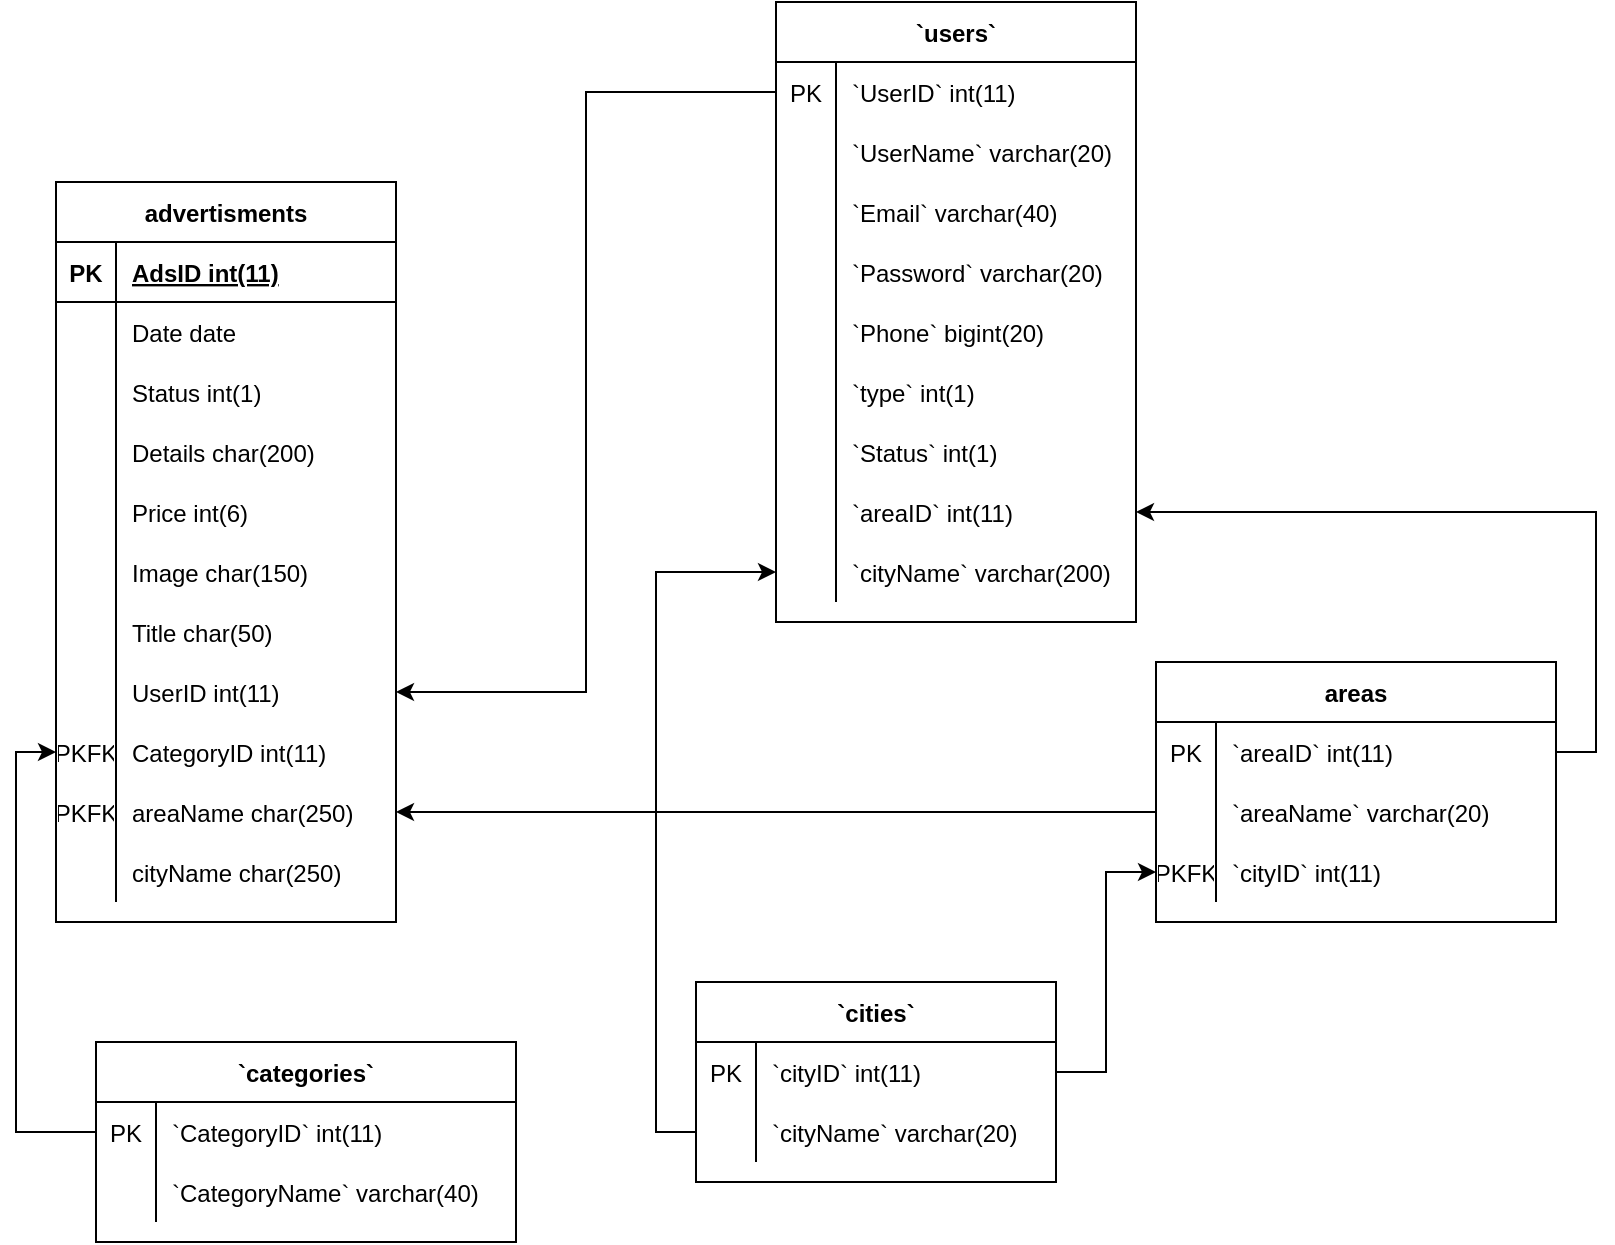 <mxfile version="18.0.6" type="github">
  <diagram id="9PzOSqbZBdwPj_BiaO6k" name="Page-1">
    <mxGraphModel dx="1562" dy="684" grid="1" gridSize="10" guides="1" tooltips="1" connect="1" arrows="1" fold="1" page="1" pageScale="1" pageWidth="850" pageHeight="1100" math="0" shadow="0">
      <root>
        <mxCell id="0" />
        <mxCell id="1" parent="0" />
        <mxCell id="paCfTpF6OUX7KXFUmlUW-27" value="advertisments" style="shape=table;startSize=30;container=1;collapsible=1;childLayout=tableLayout;fixedRows=1;rowLines=0;fontStyle=1;align=center;resizeLast=1;" vertex="1" parent="1">
          <mxGeometry x="30" y="140" width="170" height="370" as="geometry" />
        </mxCell>
        <mxCell id="paCfTpF6OUX7KXFUmlUW-28" value="" style="shape=tableRow;horizontal=0;startSize=0;swimlaneHead=0;swimlaneBody=0;fillColor=none;collapsible=0;dropTarget=0;points=[[0,0.5],[1,0.5]];portConstraint=eastwest;top=0;left=0;right=0;bottom=1;" vertex="1" parent="paCfTpF6OUX7KXFUmlUW-27">
          <mxGeometry y="30" width="170" height="30" as="geometry" />
        </mxCell>
        <mxCell id="paCfTpF6OUX7KXFUmlUW-29" value="PK" style="shape=partialRectangle;overflow=hidden;connectable=0;fillColor=none;top=0;left=0;bottom=0;right=0;fontStyle=1;" vertex="1" parent="paCfTpF6OUX7KXFUmlUW-28">
          <mxGeometry width="30" height="30" as="geometry">
            <mxRectangle width="30" height="30" as="alternateBounds" />
          </mxGeometry>
        </mxCell>
        <mxCell id="paCfTpF6OUX7KXFUmlUW-30" value="AdsID int(11) " style="shape=partialRectangle;overflow=hidden;connectable=0;fillColor=none;align=left;top=0;left=0;bottom=0;right=0;spacingLeft=6;fontStyle=5;" vertex="1" parent="paCfTpF6OUX7KXFUmlUW-28">
          <mxGeometry x="30" width="140" height="30" as="geometry">
            <mxRectangle width="140" height="30" as="alternateBounds" />
          </mxGeometry>
        </mxCell>
        <mxCell id="paCfTpF6OUX7KXFUmlUW-31" value="" style="shape=tableRow;horizontal=0;startSize=0;swimlaneHead=0;swimlaneBody=0;fillColor=none;collapsible=0;dropTarget=0;points=[[0,0.5],[1,0.5]];portConstraint=eastwest;top=0;left=0;right=0;bottom=0;" vertex="1" parent="paCfTpF6OUX7KXFUmlUW-27">
          <mxGeometry y="60" width="170" height="30" as="geometry" />
        </mxCell>
        <mxCell id="paCfTpF6OUX7KXFUmlUW-32" value="" style="shape=partialRectangle;overflow=hidden;connectable=0;fillColor=none;top=0;left=0;bottom=0;right=0;" vertex="1" parent="paCfTpF6OUX7KXFUmlUW-31">
          <mxGeometry width="30" height="30" as="geometry">
            <mxRectangle width="30" height="30" as="alternateBounds" />
          </mxGeometry>
        </mxCell>
        <mxCell id="paCfTpF6OUX7KXFUmlUW-33" value="Date date" style="shape=partialRectangle;overflow=hidden;connectable=0;fillColor=none;align=left;top=0;left=0;bottom=0;right=0;spacingLeft=6;" vertex="1" parent="paCfTpF6OUX7KXFUmlUW-31">
          <mxGeometry x="30" width="140" height="30" as="geometry">
            <mxRectangle width="140" height="30" as="alternateBounds" />
          </mxGeometry>
        </mxCell>
        <mxCell id="paCfTpF6OUX7KXFUmlUW-34" value="" style="shape=tableRow;horizontal=0;startSize=0;swimlaneHead=0;swimlaneBody=0;fillColor=none;collapsible=0;dropTarget=0;points=[[0,0.5],[1,0.5]];portConstraint=eastwest;top=0;left=0;right=0;bottom=0;" vertex="1" parent="paCfTpF6OUX7KXFUmlUW-27">
          <mxGeometry y="90" width="170" height="30" as="geometry" />
        </mxCell>
        <mxCell id="paCfTpF6OUX7KXFUmlUW-35" value="" style="shape=partialRectangle;overflow=hidden;connectable=0;fillColor=none;top=0;left=0;bottom=0;right=0;" vertex="1" parent="paCfTpF6OUX7KXFUmlUW-34">
          <mxGeometry width="30" height="30" as="geometry">
            <mxRectangle width="30" height="30" as="alternateBounds" />
          </mxGeometry>
        </mxCell>
        <mxCell id="paCfTpF6OUX7KXFUmlUW-36" value="Status int(1)" style="shape=partialRectangle;overflow=hidden;connectable=0;fillColor=none;align=left;top=0;left=0;bottom=0;right=0;spacingLeft=6;" vertex="1" parent="paCfTpF6OUX7KXFUmlUW-34">
          <mxGeometry x="30" width="140" height="30" as="geometry">
            <mxRectangle width="140" height="30" as="alternateBounds" />
          </mxGeometry>
        </mxCell>
        <mxCell id="paCfTpF6OUX7KXFUmlUW-37" value="" style="shape=tableRow;horizontal=0;startSize=0;swimlaneHead=0;swimlaneBody=0;fillColor=none;collapsible=0;dropTarget=0;points=[[0,0.5],[1,0.5]];portConstraint=eastwest;top=0;left=0;right=0;bottom=0;" vertex="1" parent="paCfTpF6OUX7KXFUmlUW-27">
          <mxGeometry y="120" width="170" height="30" as="geometry" />
        </mxCell>
        <mxCell id="paCfTpF6OUX7KXFUmlUW-38" value="" style="shape=partialRectangle;overflow=hidden;connectable=0;fillColor=none;top=0;left=0;bottom=0;right=0;" vertex="1" parent="paCfTpF6OUX7KXFUmlUW-37">
          <mxGeometry width="30" height="30" as="geometry">
            <mxRectangle width="30" height="30" as="alternateBounds" />
          </mxGeometry>
        </mxCell>
        <mxCell id="paCfTpF6OUX7KXFUmlUW-39" value="Details char(200)" style="shape=partialRectangle;overflow=hidden;connectable=0;fillColor=none;align=left;top=0;left=0;bottom=0;right=0;spacingLeft=6;" vertex="1" parent="paCfTpF6OUX7KXFUmlUW-37">
          <mxGeometry x="30" width="140" height="30" as="geometry">
            <mxRectangle width="140" height="30" as="alternateBounds" />
          </mxGeometry>
        </mxCell>
        <mxCell id="paCfTpF6OUX7KXFUmlUW-40" value="" style="shape=tableRow;horizontal=0;startSize=0;swimlaneHead=0;swimlaneBody=0;fillColor=none;collapsible=0;dropTarget=0;points=[[0,0.5],[1,0.5]];portConstraint=eastwest;top=0;left=0;right=0;bottom=0;" vertex="1" parent="paCfTpF6OUX7KXFUmlUW-27">
          <mxGeometry y="150" width="170" height="30" as="geometry" />
        </mxCell>
        <mxCell id="paCfTpF6OUX7KXFUmlUW-41" value="" style="shape=partialRectangle;overflow=hidden;connectable=0;fillColor=none;top=0;left=0;bottom=0;right=0;" vertex="1" parent="paCfTpF6OUX7KXFUmlUW-40">
          <mxGeometry width="30" height="30" as="geometry">
            <mxRectangle width="30" height="30" as="alternateBounds" />
          </mxGeometry>
        </mxCell>
        <mxCell id="paCfTpF6OUX7KXFUmlUW-42" value="Price int(6)" style="shape=partialRectangle;overflow=hidden;connectable=0;fillColor=none;align=left;top=0;left=0;bottom=0;right=0;spacingLeft=6;" vertex="1" parent="paCfTpF6OUX7KXFUmlUW-40">
          <mxGeometry x="30" width="140" height="30" as="geometry">
            <mxRectangle width="140" height="30" as="alternateBounds" />
          </mxGeometry>
        </mxCell>
        <mxCell id="paCfTpF6OUX7KXFUmlUW-43" value="" style="shape=tableRow;horizontal=0;startSize=0;swimlaneHead=0;swimlaneBody=0;fillColor=none;collapsible=0;dropTarget=0;points=[[0,0.5],[1,0.5]];portConstraint=eastwest;top=0;left=0;right=0;bottom=0;" vertex="1" parent="paCfTpF6OUX7KXFUmlUW-27">
          <mxGeometry y="180" width="170" height="30" as="geometry" />
        </mxCell>
        <mxCell id="paCfTpF6OUX7KXFUmlUW-44" value="" style="shape=partialRectangle;overflow=hidden;connectable=0;fillColor=none;top=0;left=0;bottom=0;right=0;" vertex="1" parent="paCfTpF6OUX7KXFUmlUW-43">
          <mxGeometry width="30" height="30" as="geometry">
            <mxRectangle width="30" height="30" as="alternateBounds" />
          </mxGeometry>
        </mxCell>
        <mxCell id="paCfTpF6OUX7KXFUmlUW-45" value="Image char(150) " style="shape=partialRectangle;overflow=hidden;connectable=0;fillColor=none;align=left;top=0;left=0;bottom=0;right=0;spacingLeft=6;" vertex="1" parent="paCfTpF6OUX7KXFUmlUW-43">
          <mxGeometry x="30" width="140" height="30" as="geometry">
            <mxRectangle width="140" height="30" as="alternateBounds" />
          </mxGeometry>
        </mxCell>
        <mxCell id="paCfTpF6OUX7KXFUmlUW-46" value="" style="shape=tableRow;horizontal=0;startSize=0;swimlaneHead=0;swimlaneBody=0;fillColor=none;collapsible=0;dropTarget=0;points=[[0,0.5],[1,0.5]];portConstraint=eastwest;top=0;left=0;right=0;bottom=0;" vertex="1" parent="paCfTpF6OUX7KXFUmlUW-27">
          <mxGeometry y="210" width="170" height="30" as="geometry" />
        </mxCell>
        <mxCell id="paCfTpF6OUX7KXFUmlUW-47" value="" style="shape=partialRectangle;overflow=hidden;connectable=0;fillColor=none;top=0;left=0;bottom=0;right=0;" vertex="1" parent="paCfTpF6OUX7KXFUmlUW-46">
          <mxGeometry width="30" height="30" as="geometry">
            <mxRectangle width="30" height="30" as="alternateBounds" />
          </mxGeometry>
        </mxCell>
        <mxCell id="paCfTpF6OUX7KXFUmlUW-48" value="Title char(50) " style="shape=partialRectangle;overflow=hidden;connectable=0;fillColor=none;align=left;top=0;left=0;bottom=0;right=0;spacingLeft=6;" vertex="1" parent="paCfTpF6OUX7KXFUmlUW-46">
          <mxGeometry x="30" width="140" height="30" as="geometry">
            <mxRectangle width="140" height="30" as="alternateBounds" />
          </mxGeometry>
        </mxCell>
        <mxCell id="paCfTpF6OUX7KXFUmlUW-49" value="" style="shape=tableRow;horizontal=0;startSize=0;swimlaneHead=0;swimlaneBody=0;fillColor=none;collapsible=0;dropTarget=0;points=[[0,0.5],[1,0.5]];portConstraint=eastwest;top=0;left=0;right=0;bottom=0;" vertex="1" parent="paCfTpF6OUX7KXFUmlUW-27">
          <mxGeometry y="240" width="170" height="30" as="geometry" />
        </mxCell>
        <mxCell id="paCfTpF6OUX7KXFUmlUW-50" value="" style="shape=partialRectangle;overflow=hidden;connectable=0;fillColor=none;top=0;left=0;bottom=0;right=0;" vertex="1" parent="paCfTpF6OUX7KXFUmlUW-49">
          <mxGeometry width="30" height="30" as="geometry">
            <mxRectangle width="30" height="30" as="alternateBounds" />
          </mxGeometry>
        </mxCell>
        <mxCell id="paCfTpF6OUX7KXFUmlUW-51" value="UserID int(11) " style="shape=partialRectangle;overflow=hidden;connectable=0;fillColor=none;align=left;top=0;left=0;bottom=0;right=0;spacingLeft=6;" vertex="1" parent="paCfTpF6OUX7KXFUmlUW-49">
          <mxGeometry x="30" width="140" height="30" as="geometry">
            <mxRectangle width="140" height="30" as="alternateBounds" />
          </mxGeometry>
        </mxCell>
        <mxCell id="paCfTpF6OUX7KXFUmlUW-52" value="" style="shape=tableRow;horizontal=0;startSize=0;swimlaneHead=0;swimlaneBody=0;fillColor=none;collapsible=0;dropTarget=0;points=[[0,0.5],[1,0.5]];portConstraint=eastwest;top=0;left=0;right=0;bottom=0;" vertex="1" parent="paCfTpF6OUX7KXFUmlUW-27">
          <mxGeometry y="270" width="170" height="30" as="geometry" />
        </mxCell>
        <mxCell id="paCfTpF6OUX7KXFUmlUW-53" value="PKFK" style="shape=partialRectangle;overflow=hidden;connectable=0;fillColor=none;top=0;left=0;bottom=0;right=0;" vertex="1" parent="paCfTpF6OUX7KXFUmlUW-52">
          <mxGeometry width="30" height="30" as="geometry">
            <mxRectangle width="30" height="30" as="alternateBounds" />
          </mxGeometry>
        </mxCell>
        <mxCell id="paCfTpF6OUX7KXFUmlUW-54" value="CategoryID int(11)" style="shape=partialRectangle;overflow=hidden;connectable=0;fillColor=none;align=left;top=0;left=0;bottom=0;right=0;spacingLeft=6;" vertex="1" parent="paCfTpF6OUX7KXFUmlUW-52">
          <mxGeometry x="30" width="140" height="30" as="geometry">
            <mxRectangle width="140" height="30" as="alternateBounds" />
          </mxGeometry>
        </mxCell>
        <mxCell id="paCfTpF6OUX7KXFUmlUW-55" value="" style="shape=tableRow;horizontal=0;startSize=0;swimlaneHead=0;swimlaneBody=0;fillColor=none;collapsible=0;dropTarget=0;points=[[0,0.5],[1,0.5]];portConstraint=eastwest;top=0;left=0;right=0;bottom=0;" vertex="1" parent="paCfTpF6OUX7KXFUmlUW-27">
          <mxGeometry y="300" width="170" height="30" as="geometry" />
        </mxCell>
        <mxCell id="paCfTpF6OUX7KXFUmlUW-56" value="PKFK" style="shape=partialRectangle;overflow=hidden;connectable=0;fillColor=none;top=0;left=0;bottom=0;right=0;" vertex="1" parent="paCfTpF6OUX7KXFUmlUW-55">
          <mxGeometry width="30" height="30" as="geometry">
            <mxRectangle width="30" height="30" as="alternateBounds" />
          </mxGeometry>
        </mxCell>
        <mxCell id="paCfTpF6OUX7KXFUmlUW-57" value="areaName char(250) " style="shape=partialRectangle;overflow=hidden;connectable=0;fillColor=none;align=left;top=0;left=0;bottom=0;right=0;spacingLeft=6;" vertex="1" parent="paCfTpF6OUX7KXFUmlUW-55">
          <mxGeometry x="30" width="140" height="30" as="geometry">
            <mxRectangle width="140" height="30" as="alternateBounds" />
          </mxGeometry>
        </mxCell>
        <mxCell id="paCfTpF6OUX7KXFUmlUW-58" value="" style="shape=tableRow;horizontal=0;startSize=0;swimlaneHead=0;swimlaneBody=0;fillColor=none;collapsible=0;dropTarget=0;points=[[0,0.5],[1,0.5]];portConstraint=eastwest;top=0;left=0;right=0;bottom=0;" vertex="1" parent="paCfTpF6OUX7KXFUmlUW-27">
          <mxGeometry y="330" width="170" height="30" as="geometry" />
        </mxCell>
        <mxCell id="paCfTpF6OUX7KXFUmlUW-59" value="" style="shape=partialRectangle;overflow=hidden;connectable=0;fillColor=none;top=0;left=0;bottom=0;right=0;" vertex="1" parent="paCfTpF6OUX7KXFUmlUW-58">
          <mxGeometry width="30" height="30" as="geometry">
            <mxRectangle width="30" height="30" as="alternateBounds" />
          </mxGeometry>
        </mxCell>
        <mxCell id="paCfTpF6OUX7KXFUmlUW-60" value="cityName char(250) " style="shape=partialRectangle;overflow=hidden;connectable=0;fillColor=none;align=left;top=0;left=0;bottom=0;right=0;spacingLeft=6;" vertex="1" parent="paCfTpF6OUX7KXFUmlUW-58">
          <mxGeometry x="30" width="140" height="30" as="geometry">
            <mxRectangle width="140" height="30" as="alternateBounds" />
          </mxGeometry>
        </mxCell>
        <mxCell id="paCfTpF6OUX7KXFUmlUW-61" value="areas" style="shape=table;startSize=30;container=1;collapsible=1;childLayout=tableLayout;fixedRows=1;rowLines=0;fontStyle=1;align=center;resizeLast=1;" vertex="1" parent="1">
          <mxGeometry x="580" y="380" width="200" height="130" as="geometry" />
        </mxCell>
        <mxCell id="paCfTpF6OUX7KXFUmlUW-62" value="" style="shape=tableRow;horizontal=0;startSize=0;swimlaneHead=0;swimlaneBody=0;fillColor=none;collapsible=0;dropTarget=0;points=[[0,0.5],[1,0.5]];portConstraint=eastwest;top=0;left=0;right=0;bottom=0;" vertex="1" parent="paCfTpF6OUX7KXFUmlUW-61">
          <mxGeometry y="30" width="200" height="30" as="geometry" />
        </mxCell>
        <mxCell id="paCfTpF6OUX7KXFUmlUW-63" value="PK" style="shape=partialRectangle;overflow=hidden;connectable=0;fillColor=none;top=0;left=0;bottom=0;right=0;" vertex="1" parent="paCfTpF6OUX7KXFUmlUW-62">
          <mxGeometry width="30" height="30" as="geometry">
            <mxRectangle width="30" height="30" as="alternateBounds" />
          </mxGeometry>
        </mxCell>
        <mxCell id="paCfTpF6OUX7KXFUmlUW-64" value="`areaID` int(11)" style="shape=partialRectangle;overflow=hidden;connectable=0;fillColor=none;align=left;top=0;left=0;bottom=0;right=0;spacingLeft=6;" vertex="1" parent="paCfTpF6OUX7KXFUmlUW-62">
          <mxGeometry x="30" width="170" height="30" as="geometry">
            <mxRectangle width="170" height="30" as="alternateBounds" />
          </mxGeometry>
        </mxCell>
        <mxCell id="paCfTpF6OUX7KXFUmlUW-65" value="" style="shape=tableRow;horizontal=0;startSize=0;swimlaneHead=0;swimlaneBody=0;fillColor=none;collapsible=0;dropTarget=0;points=[[0,0.5],[1,0.5]];portConstraint=eastwest;top=0;left=0;right=0;bottom=0;" vertex="1" parent="paCfTpF6OUX7KXFUmlUW-61">
          <mxGeometry y="60" width="200" height="30" as="geometry" />
        </mxCell>
        <mxCell id="paCfTpF6OUX7KXFUmlUW-66" value="" style="shape=partialRectangle;overflow=hidden;connectable=0;fillColor=none;top=0;left=0;bottom=0;right=0;" vertex="1" parent="paCfTpF6OUX7KXFUmlUW-65">
          <mxGeometry width="30" height="30" as="geometry">
            <mxRectangle width="30" height="30" as="alternateBounds" />
          </mxGeometry>
        </mxCell>
        <mxCell id="paCfTpF6OUX7KXFUmlUW-67" value="`areaName` varchar(20) " style="shape=partialRectangle;overflow=hidden;connectable=0;fillColor=none;align=left;top=0;left=0;bottom=0;right=0;spacingLeft=6;" vertex="1" parent="paCfTpF6OUX7KXFUmlUW-65">
          <mxGeometry x="30" width="170" height="30" as="geometry">
            <mxRectangle width="170" height="30" as="alternateBounds" />
          </mxGeometry>
        </mxCell>
        <mxCell id="paCfTpF6OUX7KXFUmlUW-68" value="" style="shape=tableRow;horizontal=0;startSize=0;swimlaneHead=0;swimlaneBody=0;fillColor=none;collapsible=0;dropTarget=0;points=[[0,0.5],[1,0.5]];portConstraint=eastwest;top=0;left=0;right=0;bottom=0;" vertex="1" parent="paCfTpF6OUX7KXFUmlUW-61">
          <mxGeometry y="90" width="200" height="30" as="geometry" />
        </mxCell>
        <mxCell id="paCfTpF6OUX7KXFUmlUW-69" value="PKFK" style="shape=partialRectangle;overflow=hidden;connectable=0;fillColor=none;top=0;left=0;bottom=0;right=0;" vertex="1" parent="paCfTpF6OUX7KXFUmlUW-68">
          <mxGeometry width="30" height="30" as="geometry">
            <mxRectangle width="30" height="30" as="alternateBounds" />
          </mxGeometry>
        </mxCell>
        <mxCell id="paCfTpF6OUX7KXFUmlUW-70" value="`cityID` int(11) " style="shape=partialRectangle;overflow=hidden;connectable=0;fillColor=none;align=left;top=0;left=0;bottom=0;right=0;spacingLeft=6;" vertex="1" parent="paCfTpF6OUX7KXFUmlUW-68">
          <mxGeometry x="30" width="170" height="30" as="geometry">
            <mxRectangle width="170" height="30" as="alternateBounds" />
          </mxGeometry>
        </mxCell>
        <mxCell id="paCfTpF6OUX7KXFUmlUW-71" value="`categories`" style="shape=table;startSize=30;container=1;collapsible=1;childLayout=tableLayout;fixedRows=1;rowLines=0;fontStyle=1;align=center;resizeLast=1;" vertex="1" parent="1">
          <mxGeometry x="50" y="570" width="210" height="100" as="geometry" />
        </mxCell>
        <mxCell id="paCfTpF6OUX7KXFUmlUW-72" value="" style="shape=tableRow;horizontal=0;startSize=0;swimlaneHead=0;swimlaneBody=0;fillColor=none;collapsible=0;dropTarget=0;points=[[0,0.5],[1,0.5]];portConstraint=eastwest;top=0;left=0;right=0;bottom=0;" vertex="1" parent="paCfTpF6OUX7KXFUmlUW-71">
          <mxGeometry y="30" width="210" height="30" as="geometry" />
        </mxCell>
        <mxCell id="paCfTpF6OUX7KXFUmlUW-73" value="PK" style="shape=partialRectangle;overflow=hidden;connectable=0;fillColor=none;top=0;left=0;bottom=0;right=0;" vertex="1" parent="paCfTpF6OUX7KXFUmlUW-72">
          <mxGeometry width="30" height="30" as="geometry">
            <mxRectangle width="30" height="30" as="alternateBounds" />
          </mxGeometry>
        </mxCell>
        <mxCell id="paCfTpF6OUX7KXFUmlUW-74" value="`CategoryID` int(11)" style="shape=partialRectangle;overflow=hidden;connectable=0;fillColor=none;align=left;top=0;left=0;bottom=0;right=0;spacingLeft=6;" vertex="1" parent="paCfTpF6OUX7KXFUmlUW-72">
          <mxGeometry x="30" width="180" height="30" as="geometry">
            <mxRectangle width="180" height="30" as="alternateBounds" />
          </mxGeometry>
        </mxCell>
        <mxCell id="paCfTpF6OUX7KXFUmlUW-75" value="" style="shape=tableRow;horizontal=0;startSize=0;swimlaneHead=0;swimlaneBody=0;fillColor=none;collapsible=0;dropTarget=0;points=[[0,0.5],[1,0.5]];portConstraint=eastwest;top=0;left=0;right=0;bottom=0;" vertex="1" parent="paCfTpF6OUX7KXFUmlUW-71">
          <mxGeometry y="60" width="210" height="30" as="geometry" />
        </mxCell>
        <mxCell id="paCfTpF6OUX7KXFUmlUW-76" value="" style="shape=partialRectangle;overflow=hidden;connectable=0;fillColor=none;top=0;left=0;bottom=0;right=0;" vertex="1" parent="paCfTpF6OUX7KXFUmlUW-75">
          <mxGeometry width="30" height="30" as="geometry">
            <mxRectangle width="30" height="30" as="alternateBounds" />
          </mxGeometry>
        </mxCell>
        <mxCell id="paCfTpF6OUX7KXFUmlUW-77" value="`CategoryName` varchar(40)" style="shape=partialRectangle;overflow=hidden;connectable=0;fillColor=none;align=left;top=0;left=0;bottom=0;right=0;spacingLeft=6;" vertex="1" parent="paCfTpF6OUX7KXFUmlUW-75">
          <mxGeometry x="30" width="180" height="30" as="geometry">
            <mxRectangle width="180" height="30" as="alternateBounds" />
          </mxGeometry>
        </mxCell>
        <mxCell id="paCfTpF6OUX7KXFUmlUW-118" style="edgeStyle=orthogonalEdgeStyle;rounded=0;orthogonalLoop=1;jettySize=auto;html=1;exitX=0;exitY=0.75;exitDx=0;exitDy=0;entryX=0;entryY=0.5;entryDx=0;entryDy=0;" edge="1" parent="1" source="paCfTpF6OUX7KXFUmlUW-78" target="paCfTpF6OUX7KXFUmlUW-110">
          <mxGeometry relative="1" as="geometry" />
        </mxCell>
        <mxCell id="paCfTpF6OUX7KXFUmlUW-78" value="`cities`" style="shape=table;startSize=30;container=1;collapsible=1;childLayout=tableLayout;fixedRows=1;rowLines=0;fontStyle=1;align=center;resizeLast=1;" vertex="1" parent="1">
          <mxGeometry x="350" y="540" width="180" height="100" as="geometry" />
        </mxCell>
        <mxCell id="paCfTpF6OUX7KXFUmlUW-79" value="" style="shape=tableRow;horizontal=0;startSize=0;swimlaneHead=0;swimlaneBody=0;fillColor=none;collapsible=0;dropTarget=0;points=[[0,0.5],[1,0.5]];portConstraint=eastwest;top=0;left=0;right=0;bottom=0;" vertex="1" parent="paCfTpF6OUX7KXFUmlUW-78">
          <mxGeometry y="30" width="180" height="30" as="geometry" />
        </mxCell>
        <mxCell id="paCfTpF6OUX7KXFUmlUW-80" value="PK" style="shape=partialRectangle;overflow=hidden;connectable=0;fillColor=none;top=0;left=0;bottom=0;right=0;" vertex="1" parent="paCfTpF6OUX7KXFUmlUW-79">
          <mxGeometry width="30" height="30" as="geometry">
            <mxRectangle width="30" height="30" as="alternateBounds" />
          </mxGeometry>
        </mxCell>
        <mxCell id="paCfTpF6OUX7KXFUmlUW-81" value="`cityID` int(11) " style="shape=partialRectangle;overflow=hidden;connectable=0;fillColor=none;align=left;top=0;left=0;bottom=0;right=0;spacingLeft=6;" vertex="1" parent="paCfTpF6OUX7KXFUmlUW-79">
          <mxGeometry x="30" width="150" height="30" as="geometry">
            <mxRectangle width="150" height="30" as="alternateBounds" />
          </mxGeometry>
        </mxCell>
        <mxCell id="paCfTpF6OUX7KXFUmlUW-82" value="" style="shape=tableRow;horizontal=0;startSize=0;swimlaneHead=0;swimlaneBody=0;fillColor=none;collapsible=0;dropTarget=0;points=[[0,0.5],[1,0.5]];portConstraint=eastwest;top=0;left=0;right=0;bottom=0;" vertex="1" parent="paCfTpF6OUX7KXFUmlUW-78">
          <mxGeometry y="60" width="180" height="30" as="geometry" />
        </mxCell>
        <mxCell id="paCfTpF6OUX7KXFUmlUW-83" value="" style="shape=partialRectangle;overflow=hidden;connectable=0;fillColor=none;top=0;left=0;bottom=0;right=0;" vertex="1" parent="paCfTpF6OUX7KXFUmlUW-82">
          <mxGeometry width="30" height="30" as="geometry">
            <mxRectangle width="30" height="30" as="alternateBounds" />
          </mxGeometry>
        </mxCell>
        <mxCell id="paCfTpF6OUX7KXFUmlUW-84" value="`cityName` varchar(20)" style="shape=partialRectangle;overflow=hidden;connectable=0;fillColor=none;align=left;top=0;left=0;bottom=0;right=0;spacingLeft=6;" vertex="1" parent="paCfTpF6OUX7KXFUmlUW-82">
          <mxGeometry x="30" width="150" height="30" as="geometry">
            <mxRectangle width="150" height="30" as="alternateBounds" />
          </mxGeometry>
        </mxCell>
        <mxCell id="paCfTpF6OUX7KXFUmlUW-85" value="`users`" style="shape=table;startSize=30;container=1;collapsible=1;childLayout=tableLayout;fixedRows=1;rowLines=0;fontStyle=1;align=center;resizeLast=1;" vertex="1" parent="1">
          <mxGeometry x="390" y="50" width="180" height="310" as="geometry" />
        </mxCell>
        <mxCell id="paCfTpF6OUX7KXFUmlUW-86" value="" style="shape=tableRow;horizontal=0;startSize=0;swimlaneHead=0;swimlaneBody=0;fillColor=none;collapsible=0;dropTarget=0;points=[[0,0.5],[1,0.5]];portConstraint=eastwest;top=0;left=0;right=0;bottom=0;" vertex="1" parent="paCfTpF6OUX7KXFUmlUW-85">
          <mxGeometry y="30" width="180" height="30" as="geometry" />
        </mxCell>
        <mxCell id="paCfTpF6OUX7KXFUmlUW-87" value="PK" style="shape=partialRectangle;overflow=hidden;connectable=0;fillColor=none;top=0;left=0;bottom=0;right=0;" vertex="1" parent="paCfTpF6OUX7KXFUmlUW-86">
          <mxGeometry width="30" height="30" as="geometry">
            <mxRectangle width="30" height="30" as="alternateBounds" />
          </mxGeometry>
        </mxCell>
        <mxCell id="paCfTpF6OUX7KXFUmlUW-88" value="`UserID` int(11) " style="shape=partialRectangle;overflow=hidden;connectable=0;fillColor=none;align=left;top=0;left=0;bottom=0;right=0;spacingLeft=6;" vertex="1" parent="paCfTpF6OUX7KXFUmlUW-86">
          <mxGeometry x="30" width="150" height="30" as="geometry">
            <mxRectangle width="150" height="30" as="alternateBounds" />
          </mxGeometry>
        </mxCell>
        <mxCell id="paCfTpF6OUX7KXFUmlUW-89" value="" style="shape=tableRow;horizontal=0;startSize=0;swimlaneHead=0;swimlaneBody=0;fillColor=none;collapsible=0;dropTarget=0;points=[[0,0.5],[1,0.5]];portConstraint=eastwest;top=0;left=0;right=0;bottom=0;" vertex="1" parent="paCfTpF6OUX7KXFUmlUW-85">
          <mxGeometry y="60" width="180" height="30" as="geometry" />
        </mxCell>
        <mxCell id="paCfTpF6OUX7KXFUmlUW-90" value="" style="shape=partialRectangle;overflow=hidden;connectable=0;fillColor=none;top=0;left=0;bottom=0;right=0;" vertex="1" parent="paCfTpF6OUX7KXFUmlUW-89">
          <mxGeometry width="30" height="30" as="geometry">
            <mxRectangle width="30" height="30" as="alternateBounds" />
          </mxGeometry>
        </mxCell>
        <mxCell id="paCfTpF6OUX7KXFUmlUW-91" value="`UserName` varchar(20) " style="shape=partialRectangle;overflow=hidden;connectable=0;fillColor=none;align=left;top=0;left=0;bottom=0;right=0;spacingLeft=6;" vertex="1" parent="paCfTpF6OUX7KXFUmlUW-89">
          <mxGeometry x="30" width="150" height="30" as="geometry">
            <mxRectangle width="150" height="30" as="alternateBounds" />
          </mxGeometry>
        </mxCell>
        <mxCell id="paCfTpF6OUX7KXFUmlUW-92" value="" style="shape=tableRow;horizontal=0;startSize=0;swimlaneHead=0;swimlaneBody=0;fillColor=none;collapsible=0;dropTarget=0;points=[[0,0.5],[1,0.5]];portConstraint=eastwest;top=0;left=0;right=0;bottom=0;" vertex="1" parent="paCfTpF6OUX7KXFUmlUW-85">
          <mxGeometry y="90" width="180" height="30" as="geometry" />
        </mxCell>
        <mxCell id="paCfTpF6OUX7KXFUmlUW-93" value="" style="shape=partialRectangle;overflow=hidden;connectable=0;fillColor=none;top=0;left=0;bottom=0;right=0;" vertex="1" parent="paCfTpF6OUX7KXFUmlUW-92">
          <mxGeometry width="30" height="30" as="geometry">
            <mxRectangle width="30" height="30" as="alternateBounds" />
          </mxGeometry>
        </mxCell>
        <mxCell id="paCfTpF6OUX7KXFUmlUW-94" value="`Email` varchar(40) " style="shape=partialRectangle;overflow=hidden;connectable=0;fillColor=none;align=left;top=0;left=0;bottom=0;right=0;spacingLeft=6;" vertex="1" parent="paCfTpF6OUX7KXFUmlUW-92">
          <mxGeometry x="30" width="150" height="30" as="geometry">
            <mxRectangle width="150" height="30" as="alternateBounds" />
          </mxGeometry>
        </mxCell>
        <mxCell id="paCfTpF6OUX7KXFUmlUW-95" value="" style="shape=tableRow;horizontal=0;startSize=0;swimlaneHead=0;swimlaneBody=0;fillColor=none;collapsible=0;dropTarget=0;points=[[0,0.5],[1,0.5]];portConstraint=eastwest;top=0;left=0;right=0;bottom=0;" vertex="1" parent="paCfTpF6OUX7KXFUmlUW-85">
          <mxGeometry y="120" width="180" height="30" as="geometry" />
        </mxCell>
        <mxCell id="paCfTpF6OUX7KXFUmlUW-96" value="" style="shape=partialRectangle;overflow=hidden;connectable=0;fillColor=none;top=0;left=0;bottom=0;right=0;" vertex="1" parent="paCfTpF6OUX7KXFUmlUW-95">
          <mxGeometry width="30" height="30" as="geometry">
            <mxRectangle width="30" height="30" as="alternateBounds" />
          </mxGeometry>
        </mxCell>
        <mxCell id="paCfTpF6OUX7KXFUmlUW-97" value="`Password` varchar(20) " style="shape=partialRectangle;overflow=hidden;connectable=0;fillColor=none;align=left;top=0;left=0;bottom=0;right=0;spacingLeft=6;" vertex="1" parent="paCfTpF6OUX7KXFUmlUW-95">
          <mxGeometry x="30" width="150" height="30" as="geometry">
            <mxRectangle width="150" height="30" as="alternateBounds" />
          </mxGeometry>
        </mxCell>
        <mxCell id="paCfTpF6OUX7KXFUmlUW-98" value="" style="shape=tableRow;horizontal=0;startSize=0;swimlaneHead=0;swimlaneBody=0;fillColor=none;collapsible=0;dropTarget=0;points=[[0,0.5],[1,0.5]];portConstraint=eastwest;top=0;left=0;right=0;bottom=0;" vertex="1" parent="paCfTpF6OUX7KXFUmlUW-85">
          <mxGeometry y="150" width="180" height="30" as="geometry" />
        </mxCell>
        <mxCell id="paCfTpF6OUX7KXFUmlUW-99" value="" style="shape=partialRectangle;overflow=hidden;connectable=0;fillColor=none;top=0;left=0;bottom=0;right=0;" vertex="1" parent="paCfTpF6OUX7KXFUmlUW-98">
          <mxGeometry width="30" height="30" as="geometry">
            <mxRectangle width="30" height="30" as="alternateBounds" />
          </mxGeometry>
        </mxCell>
        <mxCell id="paCfTpF6OUX7KXFUmlUW-100" value="`Phone` bigint(20) " style="shape=partialRectangle;overflow=hidden;connectable=0;fillColor=none;align=left;top=0;left=0;bottom=0;right=0;spacingLeft=6;" vertex="1" parent="paCfTpF6OUX7KXFUmlUW-98">
          <mxGeometry x="30" width="150" height="30" as="geometry">
            <mxRectangle width="150" height="30" as="alternateBounds" />
          </mxGeometry>
        </mxCell>
        <mxCell id="paCfTpF6OUX7KXFUmlUW-101" value="" style="shape=tableRow;horizontal=0;startSize=0;swimlaneHead=0;swimlaneBody=0;fillColor=none;collapsible=0;dropTarget=0;points=[[0,0.5],[1,0.5]];portConstraint=eastwest;top=0;left=0;right=0;bottom=0;" vertex="1" parent="paCfTpF6OUX7KXFUmlUW-85">
          <mxGeometry y="180" width="180" height="30" as="geometry" />
        </mxCell>
        <mxCell id="paCfTpF6OUX7KXFUmlUW-102" value="" style="shape=partialRectangle;overflow=hidden;connectable=0;fillColor=none;top=0;left=0;bottom=0;right=0;" vertex="1" parent="paCfTpF6OUX7KXFUmlUW-101">
          <mxGeometry width="30" height="30" as="geometry">
            <mxRectangle width="30" height="30" as="alternateBounds" />
          </mxGeometry>
        </mxCell>
        <mxCell id="paCfTpF6OUX7KXFUmlUW-103" value="`type` int(1) " style="shape=partialRectangle;overflow=hidden;connectable=0;fillColor=none;align=left;top=0;left=0;bottom=0;right=0;spacingLeft=6;" vertex="1" parent="paCfTpF6OUX7KXFUmlUW-101">
          <mxGeometry x="30" width="150" height="30" as="geometry">
            <mxRectangle width="150" height="30" as="alternateBounds" />
          </mxGeometry>
        </mxCell>
        <mxCell id="paCfTpF6OUX7KXFUmlUW-104" value="" style="shape=tableRow;horizontal=0;startSize=0;swimlaneHead=0;swimlaneBody=0;fillColor=none;collapsible=0;dropTarget=0;points=[[0,0.5],[1,0.5]];portConstraint=eastwest;top=0;left=0;right=0;bottom=0;" vertex="1" parent="paCfTpF6OUX7KXFUmlUW-85">
          <mxGeometry y="210" width="180" height="30" as="geometry" />
        </mxCell>
        <mxCell id="paCfTpF6OUX7KXFUmlUW-105" value="" style="shape=partialRectangle;overflow=hidden;connectable=0;fillColor=none;top=0;left=0;bottom=0;right=0;" vertex="1" parent="paCfTpF6OUX7KXFUmlUW-104">
          <mxGeometry width="30" height="30" as="geometry">
            <mxRectangle width="30" height="30" as="alternateBounds" />
          </mxGeometry>
        </mxCell>
        <mxCell id="paCfTpF6OUX7KXFUmlUW-106" value="`Status` int(1) " style="shape=partialRectangle;overflow=hidden;connectable=0;fillColor=none;align=left;top=0;left=0;bottom=0;right=0;spacingLeft=6;" vertex="1" parent="paCfTpF6OUX7KXFUmlUW-104">
          <mxGeometry x="30" width="150" height="30" as="geometry">
            <mxRectangle width="150" height="30" as="alternateBounds" />
          </mxGeometry>
        </mxCell>
        <mxCell id="paCfTpF6OUX7KXFUmlUW-107" value="" style="shape=tableRow;horizontal=0;startSize=0;swimlaneHead=0;swimlaneBody=0;fillColor=none;collapsible=0;dropTarget=0;points=[[0,0.5],[1,0.5]];portConstraint=eastwest;top=0;left=0;right=0;bottom=0;" vertex="1" parent="paCfTpF6OUX7KXFUmlUW-85">
          <mxGeometry y="240" width="180" height="30" as="geometry" />
        </mxCell>
        <mxCell id="paCfTpF6OUX7KXFUmlUW-108" value="" style="shape=partialRectangle;overflow=hidden;connectable=0;fillColor=none;top=0;left=0;bottom=0;right=0;" vertex="1" parent="paCfTpF6OUX7KXFUmlUW-107">
          <mxGeometry width="30" height="30" as="geometry">
            <mxRectangle width="30" height="30" as="alternateBounds" />
          </mxGeometry>
        </mxCell>
        <mxCell id="paCfTpF6OUX7KXFUmlUW-109" value="`areaID` int(11)" style="shape=partialRectangle;overflow=hidden;connectable=0;fillColor=none;align=left;top=0;left=0;bottom=0;right=0;spacingLeft=6;" vertex="1" parent="paCfTpF6OUX7KXFUmlUW-107">
          <mxGeometry x="30" width="150" height="30" as="geometry">
            <mxRectangle width="150" height="30" as="alternateBounds" />
          </mxGeometry>
        </mxCell>
        <mxCell id="paCfTpF6OUX7KXFUmlUW-110" value="" style="shape=tableRow;horizontal=0;startSize=0;swimlaneHead=0;swimlaneBody=0;fillColor=none;collapsible=0;dropTarget=0;points=[[0,0.5],[1,0.5]];portConstraint=eastwest;top=0;left=0;right=0;bottom=0;" vertex="1" parent="paCfTpF6OUX7KXFUmlUW-85">
          <mxGeometry y="270" width="180" height="30" as="geometry" />
        </mxCell>
        <mxCell id="paCfTpF6OUX7KXFUmlUW-111" value="" style="shape=partialRectangle;overflow=hidden;connectable=0;fillColor=none;top=0;left=0;bottom=0;right=0;" vertex="1" parent="paCfTpF6OUX7KXFUmlUW-110">
          <mxGeometry width="30" height="30" as="geometry">
            <mxRectangle width="30" height="30" as="alternateBounds" />
          </mxGeometry>
        </mxCell>
        <mxCell id="paCfTpF6OUX7KXFUmlUW-112" value="`cityName` varchar(200)" style="shape=partialRectangle;overflow=hidden;connectable=0;fillColor=none;align=left;top=0;left=0;bottom=0;right=0;spacingLeft=6;" vertex="1" parent="paCfTpF6OUX7KXFUmlUW-110">
          <mxGeometry x="30" width="150" height="30" as="geometry">
            <mxRectangle width="150" height="30" as="alternateBounds" />
          </mxGeometry>
        </mxCell>
        <mxCell id="paCfTpF6OUX7KXFUmlUW-113" style="rounded=0;orthogonalLoop=1;jettySize=auto;html=1;exitX=0;exitY=0.5;exitDx=0;exitDy=0;entryX=0;entryY=0.5;entryDx=0;entryDy=0;edgeStyle=orthogonalEdgeStyle;" edge="1" parent="1" source="paCfTpF6OUX7KXFUmlUW-72" target="paCfTpF6OUX7KXFUmlUW-52">
          <mxGeometry relative="1" as="geometry" />
        </mxCell>
        <mxCell id="paCfTpF6OUX7KXFUmlUW-114" style="edgeStyle=orthogonalEdgeStyle;rounded=0;orthogonalLoop=1;jettySize=auto;html=1;exitX=0;exitY=0.5;exitDx=0;exitDy=0;" edge="1" parent="1" source="paCfTpF6OUX7KXFUmlUW-86" target="paCfTpF6OUX7KXFUmlUW-49">
          <mxGeometry relative="1" as="geometry" />
        </mxCell>
        <mxCell id="paCfTpF6OUX7KXFUmlUW-115" style="edgeStyle=orthogonalEdgeStyle;rounded=0;orthogonalLoop=1;jettySize=auto;html=1;exitX=0;exitY=0.5;exitDx=0;exitDy=0;entryX=1;entryY=0.5;entryDx=0;entryDy=0;" edge="1" parent="1" source="paCfTpF6OUX7KXFUmlUW-65" target="paCfTpF6OUX7KXFUmlUW-55">
          <mxGeometry relative="1" as="geometry" />
        </mxCell>
        <mxCell id="paCfTpF6OUX7KXFUmlUW-116" style="edgeStyle=orthogonalEdgeStyle;rounded=0;orthogonalLoop=1;jettySize=auto;html=1;exitX=1;exitY=0.5;exitDx=0;exitDy=0;" edge="1" parent="1" source="paCfTpF6OUX7KXFUmlUW-79" target="paCfTpF6OUX7KXFUmlUW-68">
          <mxGeometry relative="1" as="geometry" />
        </mxCell>
        <mxCell id="paCfTpF6OUX7KXFUmlUW-117" style="edgeStyle=orthogonalEdgeStyle;rounded=0;orthogonalLoop=1;jettySize=auto;html=1;exitX=1;exitY=0.5;exitDx=0;exitDy=0;" edge="1" parent="1" source="paCfTpF6OUX7KXFUmlUW-62" target="paCfTpF6OUX7KXFUmlUW-107">
          <mxGeometry relative="1" as="geometry" />
        </mxCell>
      </root>
    </mxGraphModel>
  </diagram>
</mxfile>
